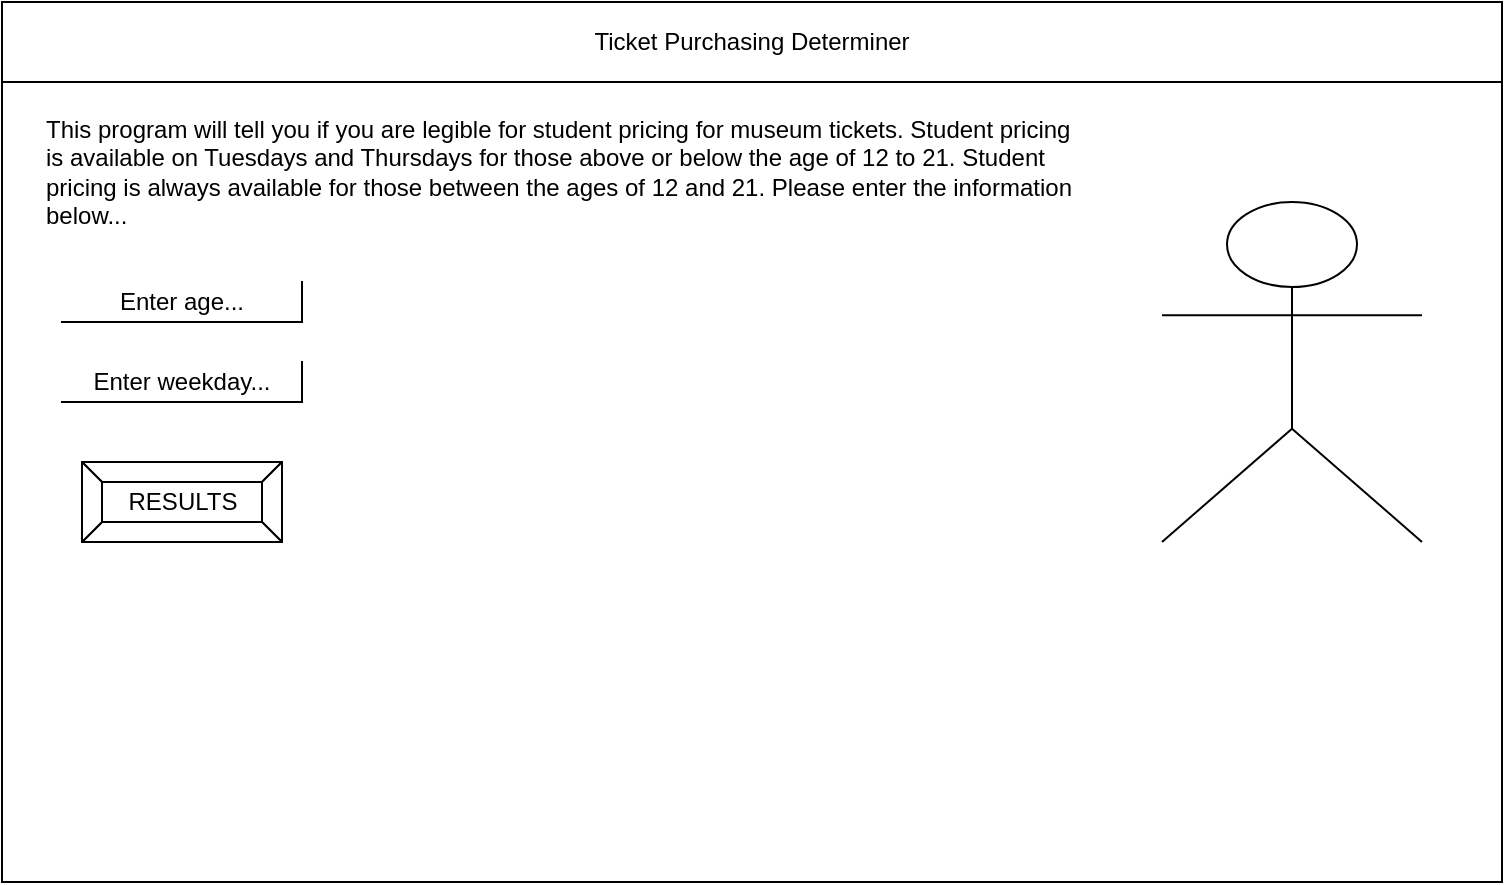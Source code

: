 <mxfile>
    <diagram id="pIaEtrtLPv3HG8r1JEND" name="Page-1">
        <mxGraphModel dx="812" dy="619" grid="1" gridSize="10" guides="1" tooltips="1" connect="1" arrows="1" fold="1" page="1" pageScale="1" pageWidth="850" pageHeight="1100" math="0" shadow="0">
            <root>
                <mxCell id="0"/>
                <mxCell id="1" parent="0"/>
                <mxCell id="2" value="" style="rounded=0;whiteSpace=wrap;html=1;" parent="1" vertex="1">
                    <mxGeometry x="80" y="80" width="750" height="440" as="geometry"/>
                </mxCell>
                <mxCell id="3" value="Ticket Purchasing Determiner" style="rounded=0;whiteSpace=wrap;html=1;" parent="1" vertex="1">
                    <mxGeometry x="80" y="80" width="750" height="40" as="geometry"/>
                </mxCell>
                <mxCell id="4" value="Enter age..." style="shape=partialRectangle;whiteSpace=wrap;html=1;top=0;left=0;fillColor=none;" parent="1" vertex="1">
                    <mxGeometry x="110" y="220" width="120" height="20" as="geometry"/>
                </mxCell>
                <mxCell id="6" value="RESULTS" style="labelPosition=center;verticalLabelPosition=middle;align=center;html=1;shape=mxgraph.basic.button;dx=10;" parent="1" vertex="1">
                    <mxGeometry x="120" y="310" width="100" height="40" as="geometry"/>
                </mxCell>
                <mxCell id="7" value="&lt;div&gt;This program will tell you if you are legible for student pricing for&amp;nbsp;&lt;span&gt;museum tickets. Student pricing is available on Tuesdays and Thursdays&amp;nbsp;&lt;/span&gt;&lt;span&gt;for those above or below the age of 12 to 21. Student pricing is&amp;nbsp;&lt;/span&gt;&lt;span&gt;always available for those between the ages of 12 and 21. Please enter&amp;nbsp;&lt;/span&gt;&lt;span&gt;the information below...&lt;/span&gt;&lt;/div&gt;" style="text;html=1;strokeColor=none;fillColor=none;align=left;verticalAlign=middle;whiteSpace=wrap;rounded=0;" vertex="1" parent="1">
                    <mxGeometry x="100" y="150" width="520" height="30" as="geometry"/>
                </mxCell>
                <mxCell id="8" value="Enter weekday..." style="shape=partialRectangle;whiteSpace=wrap;html=1;top=0;left=0;fillColor=none;" vertex="1" parent="1">
                    <mxGeometry x="110" y="260" width="120" height="20" as="geometry"/>
                </mxCell>
                <mxCell id="10" value="" style="shape=umlActor;verticalLabelPosition=bottom;verticalAlign=top;html=1;outlineConnect=0;" vertex="1" parent="1">
                    <mxGeometry x="660" y="180" width="130" height="170" as="geometry"/>
                </mxCell>
            </root>
        </mxGraphModel>
    </diagram>
</mxfile>